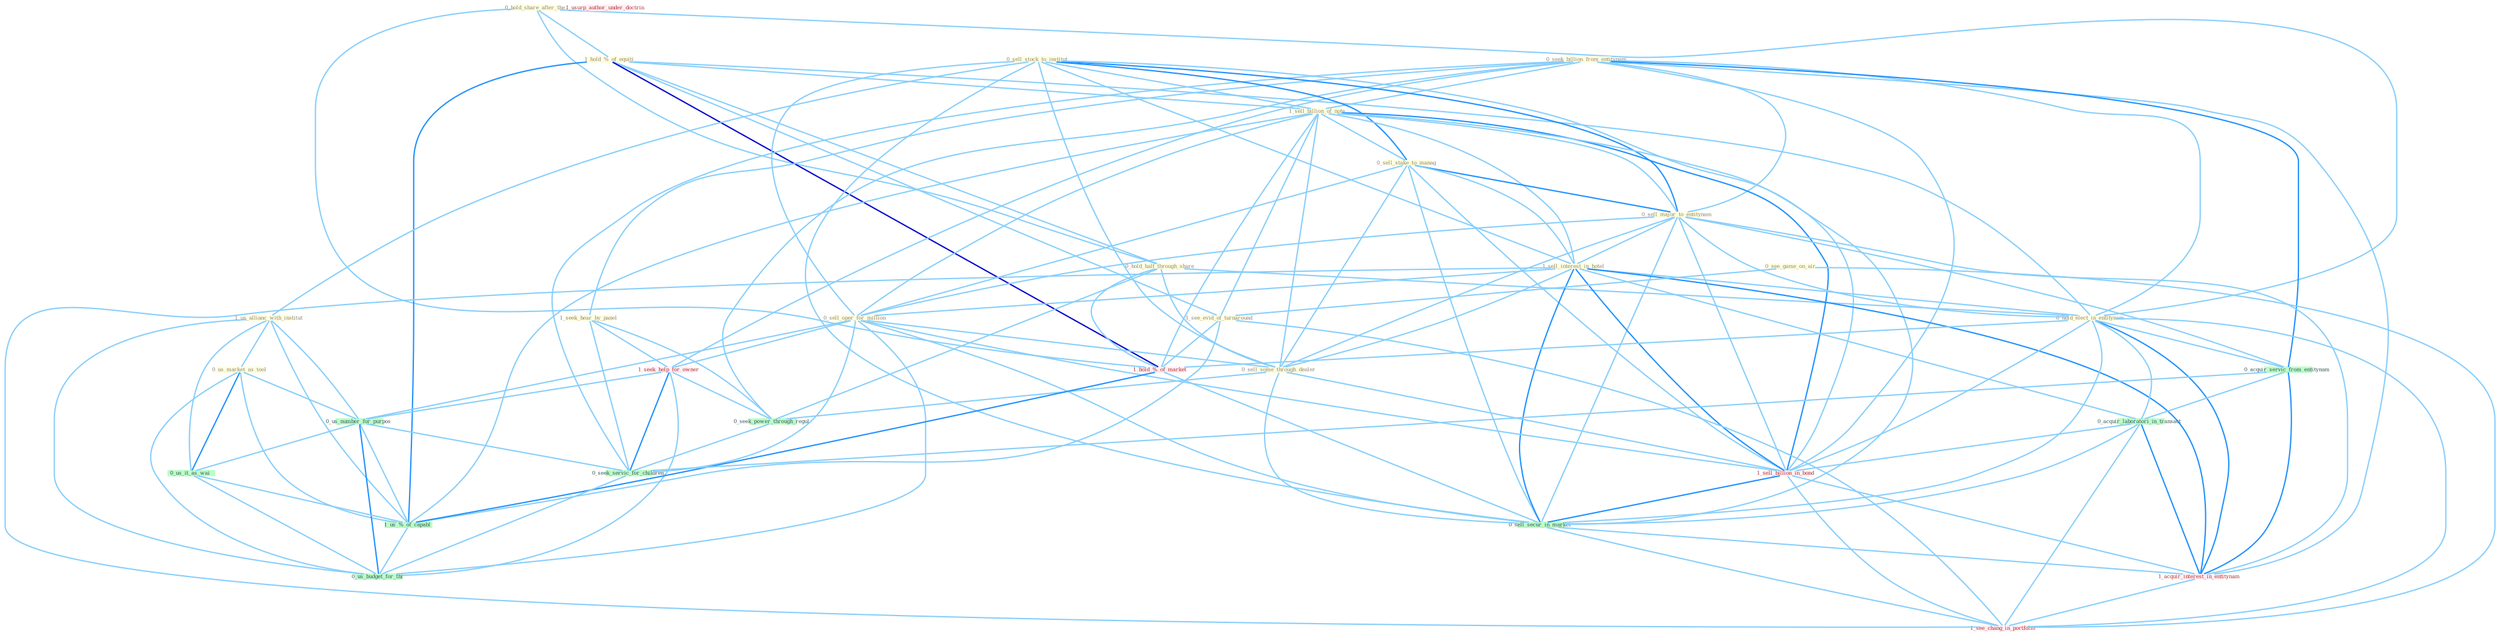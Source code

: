Graph G{ 
    node
    [shape=polygon,style=filled,width=.5,height=.06,color="#BDFCC9",fixedsize=true,fontsize=4,
    fontcolor="#2f4f4f"];
    {node
    [color="#ffffe0", fontcolor="#8b7d6b"] "0_hold_share_after_the " "1_hold_%_of_equiti " "0_hold_half_through_share " "0_seek_billion_from_entitynam " "0_sell_stock_to_institut " "1_sell_billion_of_note " "1_seek_hear_by_panel " "0_sell_stake_to_manag " "0_sell_major_to_entitynam " "1_sell_interest_in_hotel " "0_sell_oper_for_million " "0_see_game_on_air " "1_us_allianc_with_institut " "1_see_evid_of_turnaround " "0_us_market_as_tool " "0_sell_some_through_dealer " "0_hold_elect_in_entitynam "}
{node [color="#fff0f5", fontcolor="#b22222"] "1_seek_help_for_owner " "1_hold_%_of_market " "1_sell_billion_in_bond " "1_usurp_author_under_doctrin " "1_acquir_interest_in_entitynam " "1_see_chang_in_portfolio "}
edge [color="#B0E2FF"];

	"0_hold_share_after_the " -- "1_hold_%_of_equiti " [w="1", color="#87cefa" ];
	"0_hold_share_after_the " -- "0_hold_half_through_share " [w="1", color="#87cefa" ];
	"0_hold_share_after_the " -- "0_hold_elect_in_entitynam " [w="1", color="#87cefa" ];
	"0_hold_share_after_the " -- "1_hold_%_of_market " [w="1", color="#87cefa" ];
	"1_hold_%_of_equiti " -- "0_hold_half_through_share " [w="1", color="#87cefa" ];
	"1_hold_%_of_equiti " -- "1_sell_billion_of_note " [w="1", color="#87cefa" ];
	"1_hold_%_of_equiti " -- "1_see_evid_of_turnaround " [w="1", color="#87cefa" ];
	"1_hold_%_of_equiti " -- "0_hold_elect_in_entitynam " [w="1", color="#87cefa" ];
	"1_hold_%_of_equiti " -- "1_hold_%_of_market " [w="3", color="#0000cd" , len=0.6];
	"1_hold_%_of_equiti " -- "1_us_%_of_capabl " [w="2", color="#1e90ff" , len=0.8];
	"0_hold_half_through_share " -- "0_sell_some_through_dealer " [w="1", color="#87cefa" ];
	"0_hold_half_through_share " -- "0_hold_elect_in_entitynam " [w="1", color="#87cefa" ];
	"0_hold_half_through_share " -- "1_hold_%_of_market " [w="1", color="#87cefa" ];
	"0_hold_half_through_share " -- "0_seek_power_through_regul " [w="1", color="#87cefa" ];
	"0_seek_billion_from_entitynam " -- "1_sell_billion_of_note " [w="1", color="#87cefa" ];
	"0_seek_billion_from_entitynam " -- "1_seek_hear_by_panel " [w="1", color="#87cefa" ];
	"0_seek_billion_from_entitynam " -- "0_sell_major_to_entitynam " [w="1", color="#87cefa" ];
	"0_seek_billion_from_entitynam " -- "0_hold_elect_in_entitynam " [w="1", color="#87cefa" ];
	"0_seek_billion_from_entitynam " -- "1_seek_help_for_owner " [w="1", color="#87cefa" ];
	"0_seek_billion_from_entitynam " -- "0_acquir_servic_from_entitynam " [w="2", color="#1e90ff" , len=0.8];
	"0_seek_billion_from_entitynam " -- "0_seek_power_through_regul " [w="1", color="#87cefa" ];
	"0_seek_billion_from_entitynam " -- "1_sell_billion_in_bond " [w="1", color="#87cefa" ];
	"0_seek_billion_from_entitynam " -- "1_acquir_interest_in_entitynam " [w="1", color="#87cefa" ];
	"0_seek_billion_from_entitynam " -- "0_seek_servic_for_children " [w="1", color="#87cefa" ];
	"0_sell_stock_to_institut " -- "1_sell_billion_of_note " [w="1", color="#87cefa" ];
	"0_sell_stock_to_institut " -- "0_sell_stake_to_manag " [w="2", color="#1e90ff" , len=0.8];
	"0_sell_stock_to_institut " -- "0_sell_major_to_entitynam " [w="2", color="#1e90ff" , len=0.8];
	"0_sell_stock_to_institut " -- "1_sell_interest_in_hotel " [w="1", color="#87cefa" ];
	"0_sell_stock_to_institut " -- "0_sell_oper_for_million " [w="1", color="#87cefa" ];
	"0_sell_stock_to_institut " -- "1_us_allianc_with_institut " [w="1", color="#87cefa" ];
	"0_sell_stock_to_institut " -- "0_sell_some_through_dealer " [w="1", color="#87cefa" ];
	"0_sell_stock_to_institut " -- "1_sell_billion_in_bond " [w="1", color="#87cefa" ];
	"0_sell_stock_to_institut " -- "0_sell_secur_in_market " [w="1", color="#87cefa" ];
	"1_sell_billion_of_note " -- "0_sell_stake_to_manag " [w="1", color="#87cefa" ];
	"1_sell_billion_of_note " -- "0_sell_major_to_entitynam " [w="1", color="#87cefa" ];
	"1_sell_billion_of_note " -- "1_sell_interest_in_hotel " [w="1", color="#87cefa" ];
	"1_sell_billion_of_note " -- "0_sell_oper_for_million " [w="1", color="#87cefa" ];
	"1_sell_billion_of_note " -- "1_see_evid_of_turnaround " [w="1", color="#87cefa" ];
	"1_sell_billion_of_note " -- "0_sell_some_through_dealer " [w="1", color="#87cefa" ];
	"1_sell_billion_of_note " -- "1_hold_%_of_market " [w="1", color="#87cefa" ];
	"1_sell_billion_of_note " -- "1_sell_billion_in_bond " [w="2", color="#1e90ff" , len=0.8];
	"1_sell_billion_of_note " -- "1_us_%_of_capabl " [w="1", color="#87cefa" ];
	"1_sell_billion_of_note " -- "0_sell_secur_in_market " [w="1", color="#87cefa" ];
	"1_seek_hear_by_panel " -- "1_seek_help_for_owner " [w="1", color="#87cefa" ];
	"1_seek_hear_by_panel " -- "0_seek_power_through_regul " [w="1", color="#87cefa" ];
	"1_seek_hear_by_panel " -- "0_seek_servic_for_children " [w="1", color="#87cefa" ];
	"0_sell_stake_to_manag " -- "0_sell_major_to_entitynam " [w="2", color="#1e90ff" , len=0.8];
	"0_sell_stake_to_manag " -- "1_sell_interest_in_hotel " [w="1", color="#87cefa" ];
	"0_sell_stake_to_manag " -- "0_sell_oper_for_million " [w="1", color="#87cefa" ];
	"0_sell_stake_to_manag " -- "0_sell_some_through_dealer " [w="1", color="#87cefa" ];
	"0_sell_stake_to_manag " -- "1_sell_billion_in_bond " [w="1", color="#87cefa" ];
	"0_sell_stake_to_manag " -- "0_sell_secur_in_market " [w="1", color="#87cefa" ];
	"0_sell_major_to_entitynam " -- "1_sell_interest_in_hotel " [w="1", color="#87cefa" ];
	"0_sell_major_to_entitynam " -- "0_sell_oper_for_million " [w="1", color="#87cefa" ];
	"0_sell_major_to_entitynam " -- "0_sell_some_through_dealer " [w="1", color="#87cefa" ];
	"0_sell_major_to_entitynam " -- "0_hold_elect_in_entitynam " [w="1", color="#87cefa" ];
	"0_sell_major_to_entitynam " -- "0_acquir_servic_from_entitynam " [w="1", color="#87cefa" ];
	"0_sell_major_to_entitynam " -- "1_sell_billion_in_bond " [w="1", color="#87cefa" ];
	"0_sell_major_to_entitynam " -- "0_sell_secur_in_market " [w="1", color="#87cefa" ];
	"0_sell_major_to_entitynam " -- "1_acquir_interest_in_entitynam " [w="1", color="#87cefa" ];
	"1_sell_interest_in_hotel " -- "0_sell_oper_for_million " [w="1", color="#87cefa" ];
	"1_sell_interest_in_hotel " -- "0_sell_some_through_dealer " [w="1", color="#87cefa" ];
	"1_sell_interest_in_hotel " -- "0_hold_elect_in_entitynam " [w="1", color="#87cefa" ];
	"1_sell_interest_in_hotel " -- "0_acquir_laboratori_in_transact " [w="1", color="#87cefa" ];
	"1_sell_interest_in_hotel " -- "1_sell_billion_in_bond " [w="2", color="#1e90ff" , len=0.8];
	"1_sell_interest_in_hotel " -- "0_sell_secur_in_market " [w="2", color="#1e90ff" , len=0.8];
	"1_sell_interest_in_hotel " -- "1_acquir_interest_in_entitynam " [w="2", color="#1e90ff" , len=0.8];
	"1_sell_interest_in_hotel " -- "1_see_chang_in_portfolio " [w="1", color="#87cefa" ];
	"0_sell_oper_for_million " -- "0_sell_some_through_dealer " [w="1", color="#87cefa" ];
	"0_sell_oper_for_million " -- "1_seek_help_for_owner " [w="1", color="#87cefa" ];
	"0_sell_oper_for_million " -- "0_us_number_for_purpos " [w="1", color="#87cefa" ];
	"0_sell_oper_for_million " -- "1_sell_billion_in_bond " [w="1", color="#87cefa" ];
	"0_sell_oper_for_million " -- "0_sell_secur_in_market " [w="1", color="#87cefa" ];
	"0_sell_oper_for_million " -- "0_seek_servic_for_children " [w="1", color="#87cefa" ];
	"0_sell_oper_for_million " -- "0_us_budget_for_thi " [w="1", color="#87cefa" ];
	"0_see_game_on_air " -- "1_see_evid_of_turnaround " [w="1", color="#87cefa" ];
	"0_see_game_on_air " -- "1_see_chang_in_portfolio " [w="1", color="#87cefa" ];
	"1_us_allianc_with_institut " -- "0_us_market_as_tool " [w="1", color="#87cefa" ];
	"1_us_allianc_with_institut " -- "0_us_number_for_purpos " [w="1", color="#87cefa" ];
	"1_us_allianc_with_institut " -- "0_us_it_as_wai " [w="1", color="#87cefa" ];
	"1_us_allianc_with_institut " -- "1_us_%_of_capabl " [w="1", color="#87cefa" ];
	"1_us_allianc_with_institut " -- "0_us_budget_for_thi " [w="1", color="#87cefa" ];
	"1_see_evid_of_turnaround " -- "1_hold_%_of_market " [w="1", color="#87cefa" ];
	"1_see_evid_of_turnaround " -- "1_us_%_of_capabl " [w="1", color="#87cefa" ];
	"1_see_evid_of_turnaround " -- "1_see_chang_in_portfolio " [w="1", color="#87cefa" ];
	"0_us_market_as_tool " -- "0_us_number_for_purpos " [w="1", color="#87cefa" ];
	"0_us_market_as_tool " -- "0_us_it_as_wai " [w="2", color="#1e90ff" , len=0.8];
	"0_us_market_as_tool " -- "1_us_%_of_capabl " [w="1", color="#87cefa" ];
	"0_us_market_as_tool " -- "0_us_budget_for_thi " [w="1", color="#87cefa" ];
	"0_sell_some_through_dealer " -- "0_seek_power_through_regul " [w="1", color="#87cefa" ];
	"0_sell_some_through_dealer " -- "1_sell_billion_in_bond " [w="1", color="#87cefa" ];
	"0_sell_some_through_dealer " -- "0_sell_secur_in_market " [w="1", color="#87cefa" ];
	"0_hold_elect_in_entitynam " -- "0_acquir_servic_from_entitynam " [w="1", color="#87cefa" ];
	"0_hold_elect_in_entitynam " -- "1_hold_%_of_market " [w="1", color="#87cefa" ];
	"0_hold_elect_in_entitynam " -- "0_acquir_laboratori_in_transact " [w="1", color="#87cefa" ];
	"0_hold_elect_in_entitynam " -- "1_sell_billion_in_bond " [w="1", color="#87cefa" ];
	"0_hold_elect_in_entitynam " -- "0_sell_secur_in_market " [w="1", color="#87cefa" ];
	"0_hold_elect_in_entitynam " -- "1_acquir_interest_in_entitynam " [w="2", color="#1e90ff" , len=0.8];
	"0_hold_elect_in_entitynam " -- "1_see_chang_in_portfolio " [w="1", color="#87cefa" ];
	"1_seek_help_for_owner " -- "0_seek_power_through_regul " [w="1", color="#87cefa" ];
	"1_seek_help_for_owner " -- "0_us_number_for_purpos " [w="1", color="#87cefa" ];
	"1_seek_help_for_owner " -- "0_seek_servic_for_children " [w="2", color="#1e90ff" , len=0.8];
	"1_seek_help_for_owner " -- "0_us_budget_for_thi " [w="1", color="#87cefa" ];
	"0_acquir_servic_from_entitynam " -- "0_acquir_laboratori_in_transact " [w="1", color="#87cefa" ];
	"0_acquir_servic_from_entitynam " -- "1_acquir_interest_in_entitynam " [w="2", color="#1e90ff" , len=0.8];
	"0_acquir_servic_from_entitynam " -- "0_seek_servic_for_children " [w="1", color="#87cefa" ];
	"1_hold_%_of_market " -- "1_us_%_of_capabl " [w="2", color="#1e90ff" , len=0.8];
	"1_hold_%_of_market " -- "0_sell_secur_in_market " [w="1", color="#87cefa" ];
	"0_seek_power_through_regul " -- "0_seek_servic_for_children " [w="1", color="#87cefa" ];
	"0_us_number_for_purpos " -- "0_us_it_as_wai " [w="1", color="#87cefa" ];
	"0_us_number_for_purpos " -- "1_us_%_of_capabl " [w="1", color="#87cefa" ];
	"0_us_number_for_purpos " -- "0_seek_servic_for_children " [w="1", color="#87cefa" ];
	"0_us_number_for_purpos " -- "0_us_budget_for_thi " [w="2", color="#1e90ff" , len=0.8];
	"0_acquir_laboratori_in_transact " -- "1_sell_billion_in_bond " [w="1", color="#87cefa" ];
	"0_acquir_laboratori_in_transact " -- "0_sell_secur_in_market " [w="1", color="#87cefa" ];
	"0_acquir_laboratori_in_transact " -- "1_acquir_interest_in_entitynam " [w="2", color="#1e90ff" , len=0.8];
	"0_acquir_laboratori_in_transact " -- "1_see_chang_in_portfolio " [w="1", color="#87cefa" ];
	"1_sell_billion_in_bond " -- "0_sell_secur_in_market " [w="2", color="#1e90ff" , len=0.8];
	"1_sell_billion_in_bond " -- "1_acquir_interest_in_entitynam " [w="1", color="#87cefa" ];
	"1_sell_billion_in_bond " -- "1_see_chang_in_portfolio " [w="1", color="#87cefa" ];
	"0_us_it_as_wai " -- "1_us_%_of_capabl " [w="1", color="#87cefa" ];
	"0_us_it_as_wai " -- "0_us_budget_for_thi " [w="1", color="#87cefa" ];
	"1_us_%_of_capabl " -- "0_us_budget_for_thi " [w="1", color="#87cefa" ];
	"0_sell_secur_in_market " -- "1_acquir_interest_in_entitynam " [w="1", color="#87cefa" ];
	"0_sell_secur_in_market " -- "1_see_chang_in_portfolio " [w="1", color="#87cefa" ];
	"1_acquir_interest_in_entitynam " -- "1_see_chang_in_portfolio " [w="1", color="#87cefa" ];
	"0_seek_servic_for_children " -- "0_us_budget_for_thi " [w="1", color="#87cefa" ];
}